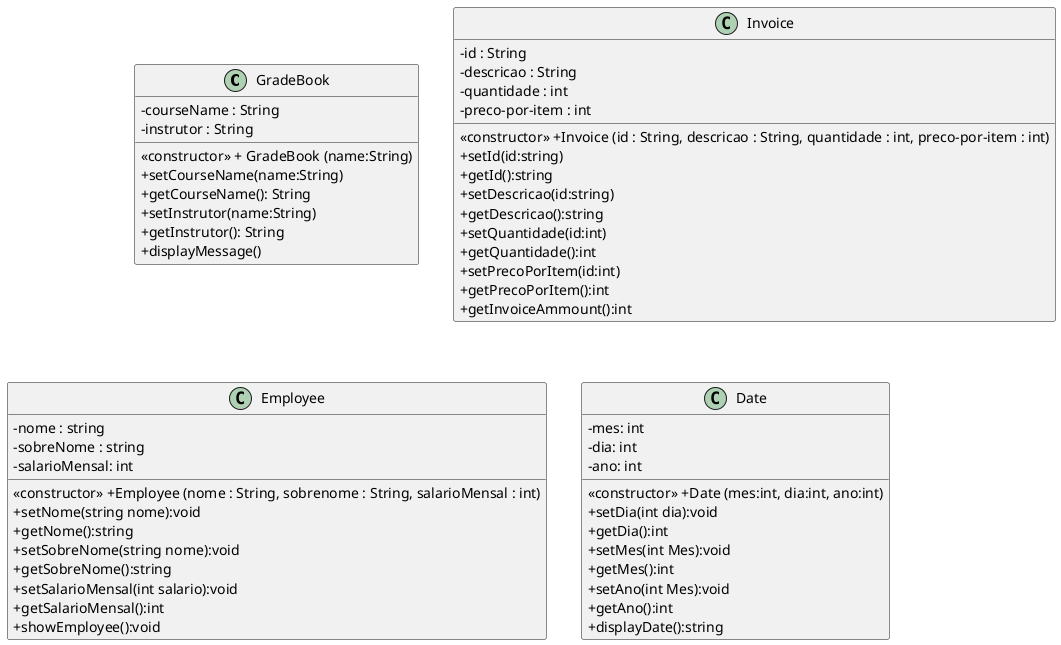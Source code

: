 @startuml

skinparam classAttributeIconSize 0

class GradeBook {
  <<constructor>> + GradeBook (name:String)
  - courseName : String
  - instrutor : String
  + setCourseName(name:String)
  + getCourseName(): String
  + setInstrutor(name:String)
  + getInstrutor(): String
  + displayMessage()
}

class Invoice{
  <<constructor>> +Invoice (id : String, descricao : String, quantidade : int, preco-por-item : int)
  - id : String
  - descricao : String
  - quantidade : int
  - preco-por-item : int
  + setId(id:string)
  + getId():string 
  + setDescricao(id:string)
  + getDescricao():string 
  + setQuantidade(id:int)
  + getQuantidade():int
  + setPrecoPorItem(id:int)
  + getPrecoPorItem():int
  + getInvoiceAmmount():int
}

class Employee {
  - nome : string
  - sobreNome : string
  - salarioMensal: int
  <<constructor>> +Employee (nome : String, sobrenome : String, salarioMensal : int)
  + setNome(string nome):void
  + getNome():string
  + setSobreNome(string nome):void
  + getSobreNome():string
  + setSalarioMensal(int salario):void
  + getSalarioMensal():int
  + showEmployee():void
}

class Date{
  - mes: int
  - dia: int
  - ano: int
  <<constructor>> +Date (mes:int, dia:int, ano:int)
  +setDia(int dia):void
  +getDia():int
  +setMes(int Mes):void
  +getMes():int
  +setAno(int Mes):void
  +getAno():int
  +displayDate():string
}
@enduml